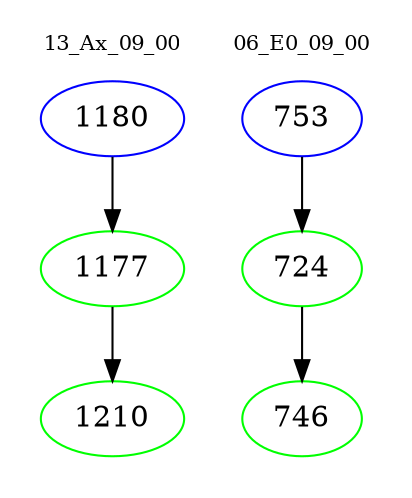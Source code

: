 digraph{
subgraph cluster_0 {
color = white
label = "13_Ax_09_00";
fontsize=10;
T0_1180 [label="1180", color="blue"]
T0_1180 -> T0_1177 [color="black"]
T0_1177 [label="1177", color="green"]
T0_1177 -> T0_1210 [color="black"]
T0_1210 [label="1210", color="green"]
}
subgraph cluster_1 {
color = white
label = "06_E0_09_00";
fontsize=10;
T1_753 [label="753", color="blue"]
T1_753 -> T1_724 [color="black"]
T1_724 [label="724", color="green"]
T1_724 -> T1_746 [color="black"]
T1_746 [label="746", color="green"]
}
}
